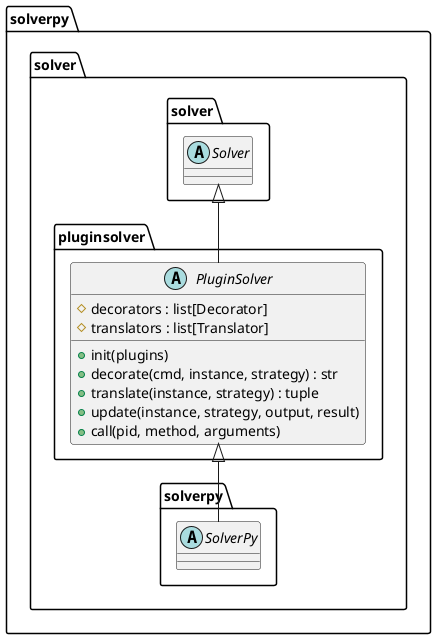 
@startuml
skinparam backgroundColor transparent

abstract class solverpy.solver.solver.Solver
abstract class solverpy.solver.pluginsolver.PluginSolver extends solverpy.solver.solver.Solver {
   # decorators : list[Decorator]
   # translators : list[Translator]
   + init(plugins) 
   + decorate(cmd, instance, strategy) : str
   + translate(instance, strategy) : tuple
   + update(instance, strategy, output, result) 
   + call(pid, method, arguments)
}
abstract class solverpy.solver.solverpy.SolverPy extends solverpy.solver.pluginsolver.PluginSolver
@enduml
